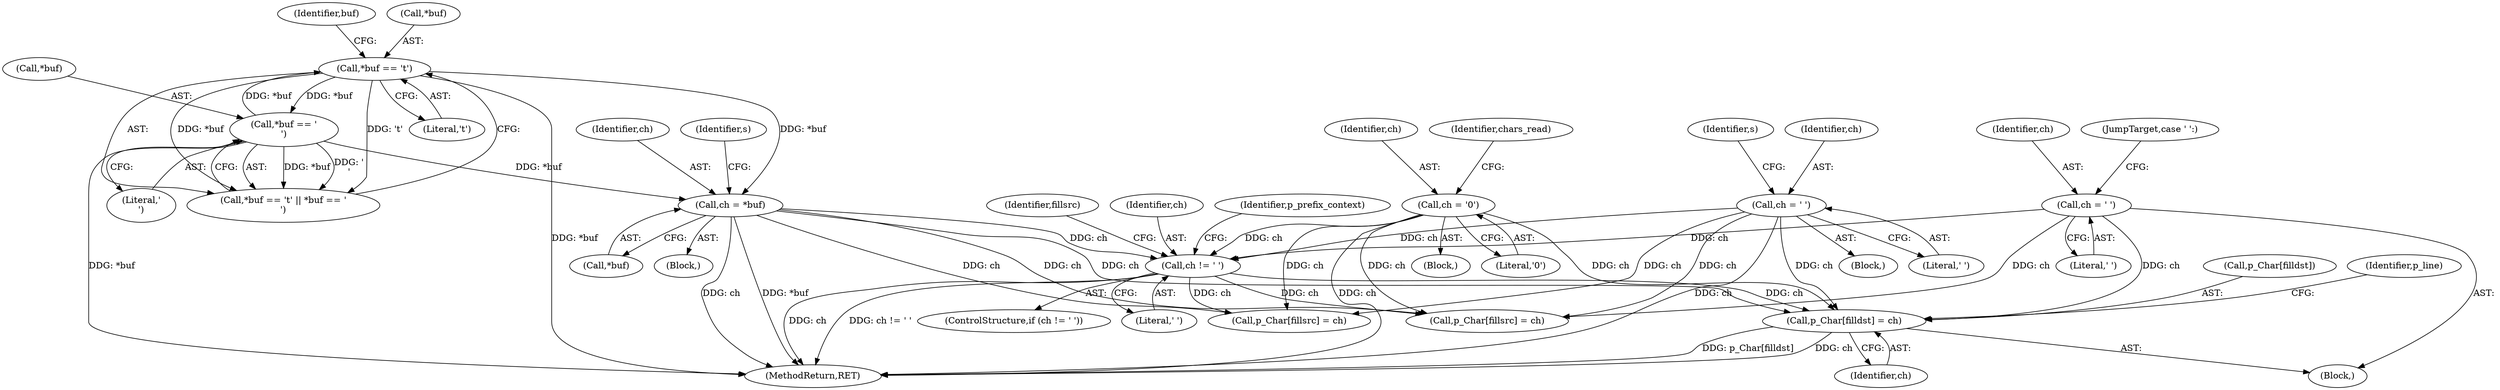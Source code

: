 digraph "0_savannah_0c08d7a902c6fdd49b704623a12d8d672ef18944@array" {
"1002111" [label="(Call,p_Char[filldst] = ch)"];
"1001915" [label="(Call,ch = ' ')"];
"1002134" [label="(Call,ch != ' ')"];
"1001554" [label="(Call,ch = '\0')"];
"1001925" [label="(Call,ch = *buf)"];
"1001906" [label="(Call,*buf == '\t')"];
"1001910" [label="(Call,*buf == '\n')"];
"1002002" [label="(Call,ch = ' ')"];
"1001545" [label="(Block,)"];
"1001927" [label="(Call,*buf)"];
"1001926" [label="(Identifier,ch)"];
"1001919" [label="(Identifier,s)"];
"1002772" [label="(MethodReturn,RET)"];
"1002111" [label="(Call,p_Char[filldst] = ch)"];
"1001554" [label="(Call,ch = '\0')"];
"1001915" [label="(Call,ch = ' ')"];
"1001917" [label="(Literal,' ')"];
"1001905" [label="(Call,*buf == '\t' || *buf == '\n')"];
"1001962" [label="(Block,)"];
"1002115" [label="(Identifier,ch)"];
"1002003" [label="(Identifier,ch)"];
"1002118" [label="(Identifier,p_line)"];
"1002112" [label="(Call,p_Char[filldst])"];
"1002004" [label="(Literal,' ')"];
"1002002" [label="(Call,ch = ' ')"];
"1001930" [label="(Identifier,s)"];
"1001556" [label="(Literal,'\0')"];
"1002134" [label="(Call,ch != ' ')"];
"1001913" [label="(Literal,'\n')"];
"1001916" [label="(Identifier,ch)"];
"1001555" [label="(Identifier,ch)"];
"1002133" [label="(ControlStructure,if (ch != ' '))"];
"1002005" [label="(JumpTarget,case ' ':)"];
"1001912" [label="(Identifier,buf)"];
"1001924" [label="(Block,)"];
"1002135" [label="(Identifier,ch)"];
"1001911" [label="(Call,*buf)"];
"1001984" [label="(Call,p_Char[fillsrc] = ch)"];
"1002140" [label="(Identifier,p_prefix_context)"];
"1001906" [label="(Call,*buf == '\t')"];
"1001910" [label="(Call,*buf == '\n')"];
"1001558" [label="(Identifier,chars_read)"];
"1001925" [label="(Call,ch = *buf)"];
"1001914" [label="(Block,)"];
"1001909" [label="(Literal,'\t')"];
"1001907" [label="(Call,*buf)"];
"1002037" [label="(Call,p_Char[fillsrc] = ch)"];
"1001863" [label="(Identifier,fillsrc)"];
"1002136" [label="(Literal,' ')"];
"1002111" -> "1001962"  [label="AST: "];
"1002111" -> "1002115"  [label="CFG: "];
"1002112" -> "1002111"  [label="AST: "];
"1002115" -> "1002111"  [label="AST: "];
"1002118" -> "1002111"  [label="CFG: "];
"1002111" -> "1002772"  [label="DDG: p_Char[filldst]"];
"1002111" -> "1002772"  [label="DDG: ch"];
"1001915" -> "1002111"  [label="DDG: ch"];
"1002134" -> "1002111"  [label="DDG: ch"];
"1001554" -> "1002111"  [label="DDG: ch"];
"1001925" -> "1002111"  [label="DDG: ch"];
"1002002" -> "1002111"  [label="DDG: ch"];
"1001915" -> "1001914"  [label="AST: "];
"1001915" -> "1001917"  [label="CFG: "];
"1001916" -> "1001915"  [label="AST: "];
"1001917" -> "1001915"  [label="AST: "];
"1001919" -> "1001915"  [label="CFG: "];
"1001915" -> "1002772"  [label="DDG: ch"];
"1001915" -> "1001984"  [label="DDG: ch"];
"1001915" -> "1002037"  [label="DDG: ch"];
"1001915" -> "1002134"  [label="DDG: ch"];
"1002134" -> "1002133"  [label="AST: "];
"1002134" -> "1002136"  [label="CFG: "];
"1002135" -> "1002134"  [label="AST: "];
"1002136" -> "1002134"  [label="AST: "];
"1001863" -> "1002134"  [label="CFG: "];
"1002140" -> "1002134"  [label="CFG: "];
"1002134" -> "1002772"  [label="DDG: ch != ' '"];
"1002134" -> "1002772"  [label="DDG: ch"];
"1002134" -> "1001984"  [label="DDG: ch"];
"1002134" -> "1002037"  [label="DDG: ch"];
"1001554" -> "1002134"  [label="DDG: ch"];
"1001925" -> "1002134"  [label="DDG: ch"];
"1002002" -> "1002134"  [label="DDG: ch"];
"1001554" -> "1001545"  [label="AST: "];
"1001554" -> "1001556"  [label="CFG: "];
"1001555" -> "1001554"  [label="AST: "];
"1001556" -> "1001554"  [label="AST: "];
"1001558" -> "1001554"  [label="CFG: "];
"1001554" -> "1002772"  [label="DDG: ch"];
"1001554" -> "1001984"  [label="DDG: ch"];
"1001554" -> "1002037"  [label="DDG: ch"];
"1001925" -> "1001924"  [label="AST: "];
"1001925" -> "1001927"  [label="CFG: "];
"1001926" -> "1001925"  [label="AST: "];
"1001927" -> "1001925"  [label="AST: "];
"1001930" -> "1001925"  [label="CFG: "];
"1001925" -> "1002772"  [label="DDG: ch"];
"1001925" -> "1002772"  [label="DDG: *buf"];
"1001906" -> "1001925"  [label="DDG: *buf"];
"1001910" -> "1001925"  [label="DDG: *buf"];
"1001925" -> "1001984"  [label="DDG: ch"];
"1001925" -> "1002037"  [label="DDG: ch"];
"1001906" -> "1001905"  [label="AST: "];
"1001906" -> "1001909"  [label="CFG: "];
"1001907" -> "1001906"  [label="AST: "];
"1001909" -> "1001906"  [label="AST: "];
"1001912" -> "1001906"  [label="CFG: "];
"1001905" -> "1001906"  [label="CFG: "];
"1001906" -> "1002772"  [label="DDG: *buf"];
"1001906" -> "1001905"  [label="DDG: *buf"];
"1001906" -> "1001905"  [label="DDG: '\t'"];
"1001910" -> "1001906"  [label="DDG: *buf"];
"1001906" -> "1001910"  [label="DDG: *buf"];
"1001910" -> "1001905"  [label="AST: "];
"1001910" -> "1001913"  [label="CFG: "];
"1001911" -> "1001910"  [label="AST: "];
"1001913" -> "1001910"  [label="AST: "];
"1001905" -> "1001910"  [label="CFG: "];
"1001910" -> "1002772"  [label="DDG: *buf"];
"1001910" -> "1001905"  [label="DDG: *buf"];
"1001910" -> "1001905"  [label="DDG: '\n'"];
"1002002" -> "1001962"  [label="AST: "];
"1002002" -> "1002004"  [label="CFG: "];
"1002003" -> "1002002"  [label="AST: "];
"1002004" -> "1002002"  [label="AST: "];
"1002005" -> "1002002"  [label="CFG: "];
"1002002" -> "1002037"  [label="DDG: ch"];
}
